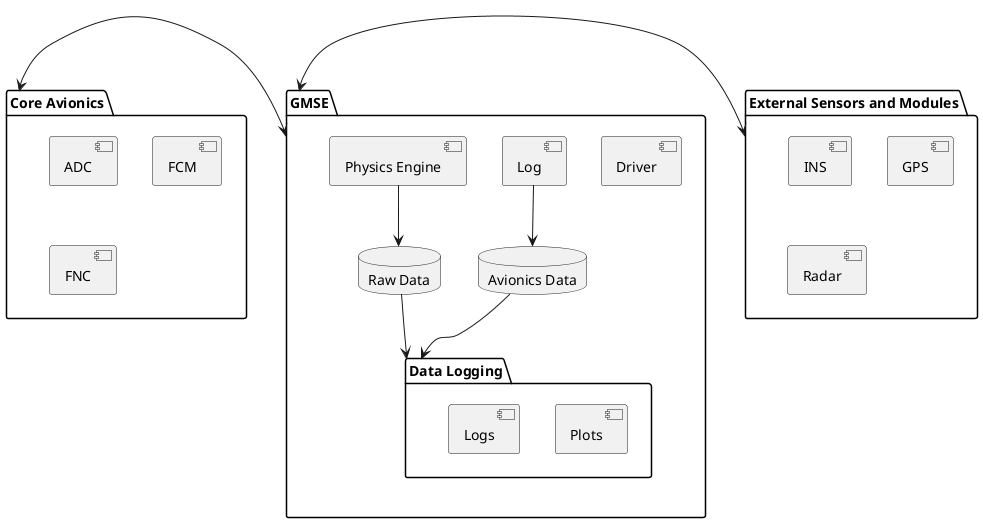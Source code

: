 @startuml
package "Core Avionics" {
[ADC]
[FCM]
[FNC]
}

package "GMSE" {
[Driver]
[Log]
[Physics Engine]

Database "Raw Data" {
}

Database "Avionics Data" {
}

Folder "Data Logging" {
[Plots]
[Logs]
}
}

Folder "External Sensors and Modules" {
[INS]
[GPS]
[Radar]
}

[Core Avionics] <-right-> [GMSE]
[GMSE] <-left-> [External Sensors and Modules]
[Log] -down-> [Avionics Data]
[Physics Engine] -down-> [Raw Data]

[Raw Data] -down-> [Data Logging]
[Avionics Data] --> [Data Logging]

@enduml


' Notes
note top of [ADC]
Avionics Data Computer
end note

note top of [FCM]
Flight Control Module
end note

note top of [FNC]
Flight Navigation Computer
end note

note bottom of [Avionics Data]
Data sent to the Core Avionics package. 
This data may have have been modified by the
sensor or external module.
end note

note right of [Raw Data]
This is the data generated by the Physics Engine.
That is, this information is passed to thekk
sensors.
end note


note top of [Core Avionics]
Aircraft modules
end note

note top of [Driver]
Main loop for driving data
end note
